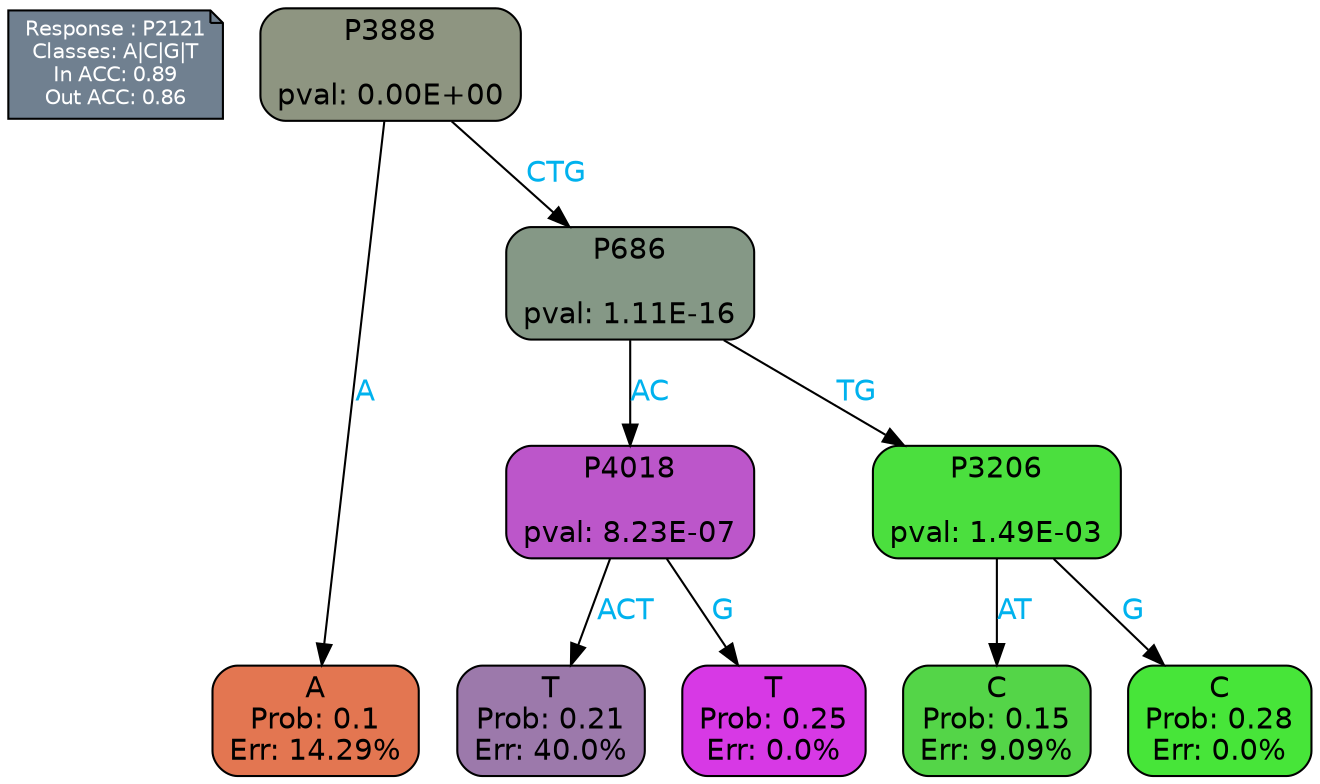 digraph Tree {
node [shape=box, style="filled, rounded", color="black", fontname=helvetica] ;
graph [ranksep=equally, splines=polylines, bgcolor=transparent, dpi=600] ;
edge [fontname=helvetica] ;
LEGEND [label="Response : P2121
Classes: A|C|G|T
In ACC: 0.89
Out ACC: 0.86
",shape=note,align=left,style=filled,fillcolor="slategray",fontcolor="white",fontsize=10];1 [label="P3888

pval: 0.00E+00", fillcolor="#8e9581"] ;
2 [label="A
Prob: 0.1
Err: 14.29%", fillcolor="#e37651"] ;
3 [label="P686

pval: 1.11E-16", fillcolor="#859886"] ;
4 [label="P4018

pval: 8.23E-07", fillcolor="#bc56ca"] ;
5 [label="T
Prob: 0.21
Err: 40.0%", fillcolor="#9c79ab"] ;
6 [label="T
Prob: 0.25
Err: 0.0%", fillcolor="#d739e5"] ;
7 [label="P3206

pval: 1.49E-03", fillcolor="#4bdf3e"] ;
8 [label="C
Prob: 0.15
Err: 9.09%", fillcolor="#54d548"] ;
9 [label="C
Prob: 0.28
Err: 0.0%", fillcolor="#47e539"] ;
1 -> 2 [label="A",fontcolor=deepskyblue2] ;
1 -> 3 [label="CTG",fontcolor=deepskyblue2] ;
3 -> 4 [label="AC",fontcolor=deepskyblue2] ;
3 -> 7 [label="TG",fontcolor=deepskyblue2] ;
4 -> 5 [label="ACT",fontcolor=deepskyblue2] ;
4 -> 6 [label="G",fontcolor=deepskyblue2] ;
7 -> 8 [label="AT",fontcolor=deepskyblue2] ;
7 -> 9 [label="G",fontcolor=deepskyblue2] ;
{rank = same; 2;5;6;8;9;}{rank = same; LEGEND;1;}}